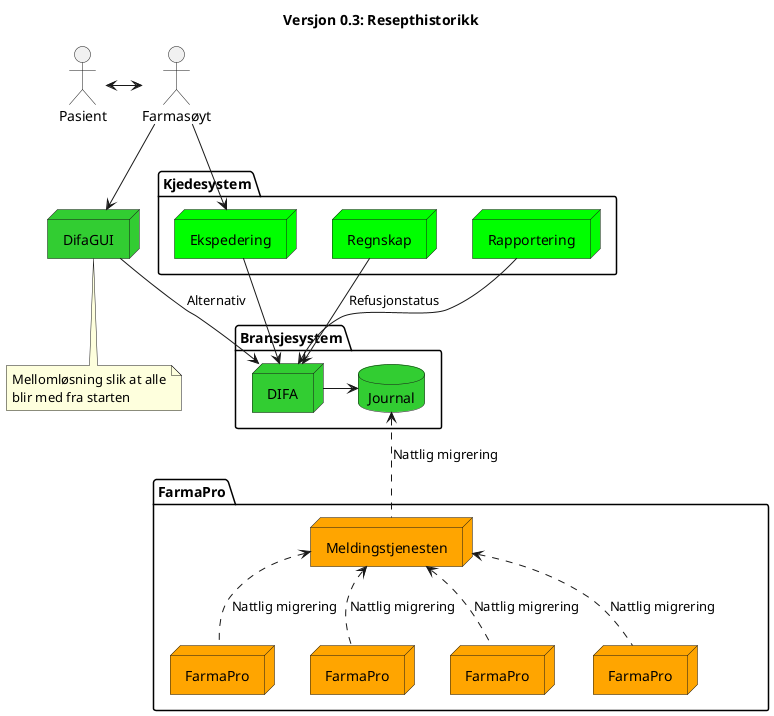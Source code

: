 @startuml

title Versjon 0.3: Resepthistorikk

actor Pasient
actor Farmasøyt

node DifaGUI #limegreen

note bottom of DifaGUI: Mellomløsning slik at alle\nblir med fra starten

package Kjedesystem {
    node POS as "Ekspedering" #lime
    node Regnskap #lime
    node Rapportering #lime
}

package Bransjesystem {
    node DIFA #limegreen
    database Journal #limegreen
    DIFA -> Journal
}

package FarmaPro {
    node Meldingstjenesten #orange
    node FarmaPro1 as "FarmaPro" #orange
    node FarmaPro2 as "FarmaPro" #orange
    node FarmaPro3 as "FarmaPro" #orange
    node FarmaPro4 as "FarmaPro" #orange
}

FarmaPro1 .up.> Meldingstjenesten: Nattlig migrering
FarmaPro2 .up.> Meldingstjenesten: Nattlig migrering
FarmaPro3 .up.> Meldingstjenesten: Nattlig migrering
FarmaPro4 .up.> Meldingstjenesten: Nattlig migrering

Meldingstjenesten .up.> Journal: Nattlig migrering


Pasient <-> Farmasøyt
Farmasøyt -down-> DifaGUI

DifaGUI -down-> DIFA: Alternativ
Farmasøyt -down-> POS
POS -down-> DIFA
Rapportering -down-> DIFA
Regnskap -down-> DIFA: Refusjonstatus




@enduml
